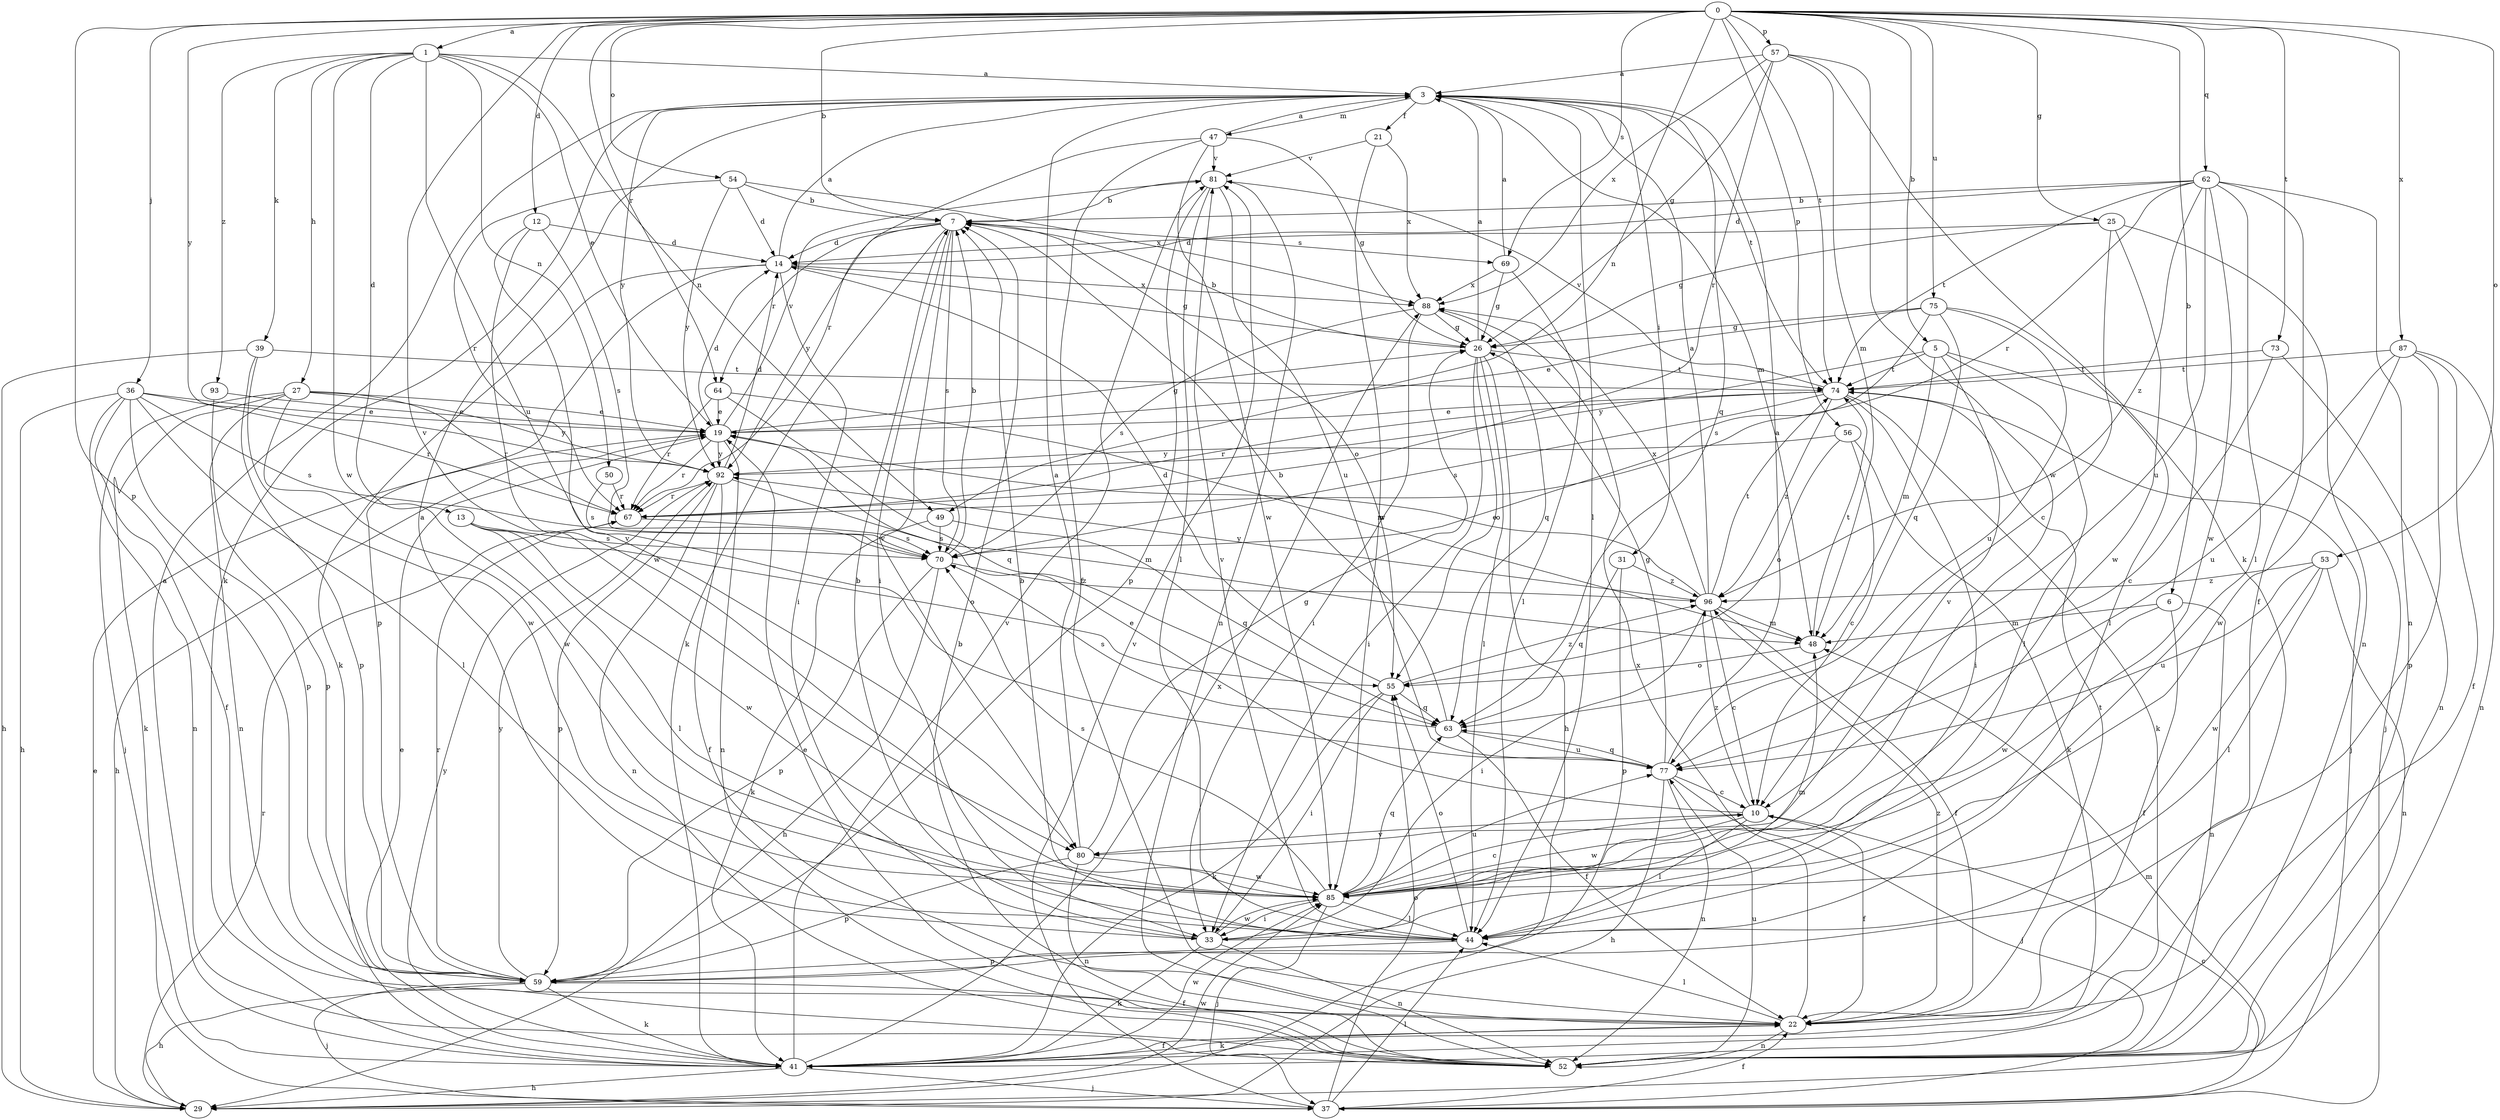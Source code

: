 strict digraph  {
0;
1;
3;
5;
6;
7;
10;
12;
13;
14;
19;
21;
22;
25;
26;
27;
29;
31;
33;
36;
37;
39;
41;
44;
47;
48;
49;
50;
52;
53;
54;
55;
56;
57;
59;
62;
63;
64;
67;
69;
70;
73;
74;
75;
77;
80;
81;
85;
87;
88;
92;
93;
96;
0 -> 1  [label=a];
0 -> 5  [label=b];
0 -> 6  [label=b];
0 -> 7  [label=b];
0 -> 12  [label=d];
0 -> 25  [label=g];
0 -> 36  [label=j];
0 -> 49  [label=n];
0 -> 53  [label=o];
0 -> 54  [label=o];
0 -> 56  [label=p];
0 -> 57  [label=p];
0 -> 59  [label=p];
0 -> 62  [label=q];
0 -> 64  [label=r];
0 -> 69  [label=s];
0 -> 73  [label=t];
0 -> 74  [label=t];
0 -> 75  [label=u];
0 -> 80  [label=v];
0 -> 87  [label=x];
0 -> 92  [label=y];
1 -> 3  [label=a];
1 -> 13  [label=d];
1 -> 19  [label=e];
1 -> 27  [label=h];
1 -> 39  [label=k];
1 -> 49  [label=n];
1 -> 50  [label=n];
1 -> 77  [label=u];
1 -> 85  [label=w];
1 -> 93  [label=z];
3 -> 21  [label=f];
3 -> 31  [label=i];
3 -> 41  [label=k];
3 -> 44  [label=l];
3 -> 47  [label=m];
3 -> 48  [label=m];
3 -> 63  [label=q];
3 -> 74  [label=t];
3 -> 92  [label=y];
5 -> 37  [label=j];
5 -> 44  [label=l];
5 -> 48  [label=m];
5 -> 74  [label=t];
5 -> 80  [label=v];
5 -> 92  [label=y];
6 -> 22  [label=f];
6 -> 48  [label=m];
6 -> 52  [label=n];
6 -> 85  [label=w];
7 -> 14  [label=d];
7 -> 33  [label=i];
7 -> 41  [label=k];
7 -> 55  [label=o];
7 -> 64  [label=r];
7 -> 69  [label=s];
7 -> 70  [label=s];
7 -> 80  [label=v];
7 -> 92  [label=y];
10 -> 19  [label=e];
10 -> 22  [label=f];
10 -> 44  [label=l];
10 -> 80  [label=v];
10 -> 85  [label=w];
10 -> 96  [label=z];
12 -> 14  [label=d];
12 -> 70  [label=s];
12 -> 80  [label=v];
12 -> 85  [label=w];
13 -> 44  [label=l];
13 -> 55  [label=o];
13 -> 70  [label=s];
13 -> 85  [label=w];
14 -> 3  [label=a];
14 -> 26  [label=g];
14 -> 33  [label=i];
14 -> 41  [label=k];
14 -> 59  [label=p];
14 -> 88  [label=x];
19 -> 14  [label=d];
19 -> 26  [label=g];
19 -> 29  [label=h];
19 -> 52  [label=n];
19 -> 67  [label=r];
19 -> 81  [label=v];
19 -> 92  [label=y];
21 -> 81  [label=v];
21 -> 85  [label=w];
21 -> 88  [label=x];
22 -> 41  [label=k];
22 -> 44  [label=l];
22 -> 52  [label=n];
22 -> 74  [label=t];
22 -> 88  [label=x];
22 -> 96  [label=z];
25 -> 10  [label=c];
25 -> 14  [label=d];
25 -> 26  [label=g];
25 -> 52  [label=n];
25 -> 85  [label=w];
26 -> 3  [label=a];
26 -> 7  [label=b];
26 -> 29  [label=h];
26 -> 33  [label=i];
26 -> 44  [label=l];
26 -> 55  [label=o];
26 -> 74  [label=t];
27 -> 19  [label=e];
27 -> 37  [label=j];
27 -> 41  [label=k];
27 -> 52  [label=n];
27 -> 67  [label=r];
27 -> 85  [label=w];
27 -> 92  [label=y];
29 -> 19  [label=e];
29 -> 48  [label=m];
29 -> 67  [label=r];
29 -> 85  [label=w];
31 -> 59  [label=p];
31 -> 63  [label=q];
31 -> 96  [label=z];
33 -> 3  [label=a];
33 -> 7  [label=b];
33 -> 41  [label=k];
33 -> 48  [label=m];
33 -> 52  [label=n];
33 -> 85  [label=w];
36 -> 19  [label=e];
36 -> 22  [label=f];
36 -> 29  [label=h];
36 -> 44  [label=l];
36 -> 52  [label=n];
36 -> 59  [label=p];
36 -> 67  [label=r];
36 -> 70  [label=s];
37 -> 10  [label=c];
37 -> 22  [label=f];
37 -> 44  [label=l];
37 -> 55  [label=o];
37 -> 81  [label=v];
39 -> 29  [label=h];
39 -> 59  [label=p];
39 -> 74  [label=t];
39 -> 85  [label=w];
41 -> 3  [label=a];
41 -> 19  [label=e];
41 -> 22  [label=f];
41 -> 29  [label=h];
41 -> 37  [label=j];
41 -> 81  [label=v];
41 -> 85  [label=w];
41 -> 88  [label=x];
41 -> 92  [label=y];
44 -> 7  [label=b];
44 -> 55  [label=o];
44 -> 59  [label=p];
44 -> 81  [label=v];
47 -> 3  [label=a];
47 -> 22  [label=f];
47 -> 26  [label=g];
47 -> 67  [label=r];
47 -> 81  [label=v];
47 -> 85  [label=w];
48 -> 55  [label=o];
48 -> 74  [label=t];
49 -> 41  [label=k];
49 -> 63  [label=q];
49 -> 70  [label=s];
50 -> 67  [label=r];
50 -> 70  [label=s];
52 -> 7  [label=b];
52 -> 19  [label=e];
52 -> 77  [label=u];
53 -> 44  [label=l];
53 -> 52  [label=n];
53 -> 77  [label=u];
53 -> 85  [label=w];
53 -> 96  [label=z];
54 -> 7  [label=b];
54 -> 14  [label=d];
54 -> 67  [label=r];
54 -> 88  [label=x];
54 -> 92  [label=y];
55 -> 14  [label=d];
55 -> 33  [label=i];
55 -> 41  [label=k];
55 -> 63  [label=q];
55 -> 96  [label=z];
56 -> 10  [label=c];
56 -> 41  [label=k];
56 -> 55  [label=o];
56 -> 92  [label=y];
57 -> 3  [label=a];
57 -> 26  [label=g];
57 -> 41  [label=k];
57 -> 48  [label=m];
57 -> 67  [label=r];
57 -> 85  [label=w];
57 -> 88  [label=x];
59 -> 22  [label=f];
59 -> 29  [label=h];
59 -> 37  [label=j];
59 -> 41  [label=k];
59 -> 67  [label=r];
59 -> 92  [label=y];
62 -> 7  [label=b];
62 -> 14  [label=d];
62 -> 22  [label=f];
62 -> 44  [label=l];
62 -> 52  [label=n];
62 -> 67  [label=r];
62 -> 74  [label=t];
62 -> 77  [label=u];
62 -> 85  [label=w];
62 -> 96  [label=z];
63 -> 7  [label=b];
63 -> 22  [label=f];
63 -> 70  [label=s];
63 -> 77  [label=u];
64 -> 19  [label=e];
64 -> 48  [label=m];
64 -> 63  [label=q];
64 -> 67  [label=r];
67 -> 70  [label=s];
69 -> 3  [label=a];
69 -> 26  [label=g];
69 -> 44  [label=l];
69 -> 88  [label=x];
70 -> 7  [label=b];
70 -> 29  [label=h];
70 -> 59  [label=p];
70 -> 96  [label=z];
73 -> 10  [label=c];
73 -> 52  [label=n];
73 -> 74  [label=t];
74 -> 19  [label=e];
74 -> 33  [label=i];
74 -> 37  [label=j];
74 -> 41  [label=k];
74 -> 67  [label=r];
74 -> 70  [label=s];
74 -> 81  [label=v];
74 -> 96  [label=z];
75 -> 19  [label=e];
75 -> 26  [label=g];
75 -> 44  [label=l];
75 -> 63  [label=q];
75 -> 70  [label=s];
75 -> 77  [label=u];
77 -> 3  [label=a];
77 -> 10  [label=c];
77 -> 26  [label=g];
77 -> 29  [label=h];
77 -> 37  [label=j];
77 -> 52  [label=n];
77 -> 63  [label=q];
80 -> 3  [label=a];
80 -> 26  [label=g];
80 -> 52  [label=n];
80 -> 59  [label=p];
80 -> 85  [label=w];
81 -> 7  [label=b];
81 -> 44  [label=l];
81 -> 52  [label=n];
81 -> 59  [label=p];
81 -> 77  [label=u];
85 -> 10  [label=c];
85 -> 33  [label=i];
85 -> 37  [label=j];
85 -> 44  [label=l];
85 -> 63  [label=q];
85 -> 70  [label=s];
85 -> 77  [label=u];
87 -> 22  [label=f];
87 -> 52  [label=n];
87 -> 59  [label=p];
87 -> 74  [label=t];
87 -> 77  [label=u];
87 -> 85  [label=w];
88 -> 26  [label=g];
88 -> 33  [label=i];
88 -> 63  [label=q];
88 -> 70  [label=s];
92 -> 14  [label=d];
92 -> 22  [label=f];
92 -> 48  [label=m];
92 -> 52  [label=n];
92 -> 59  [label=p];
92 -> 67  [label=r];
93 -> 19  [label=e];
93 -> 59  [label=p];
96 -> 3  [label=a];
96 -> 10  [label=c];
96 -> 19  [label=e];
96 -> 22  [label=f];
96 -> 33  [label=i];
96 -> 48  [label=m];
96 -> 74  [label=t];
96 -> 88  [label=x];
96 -> 92  [label=y];
}
